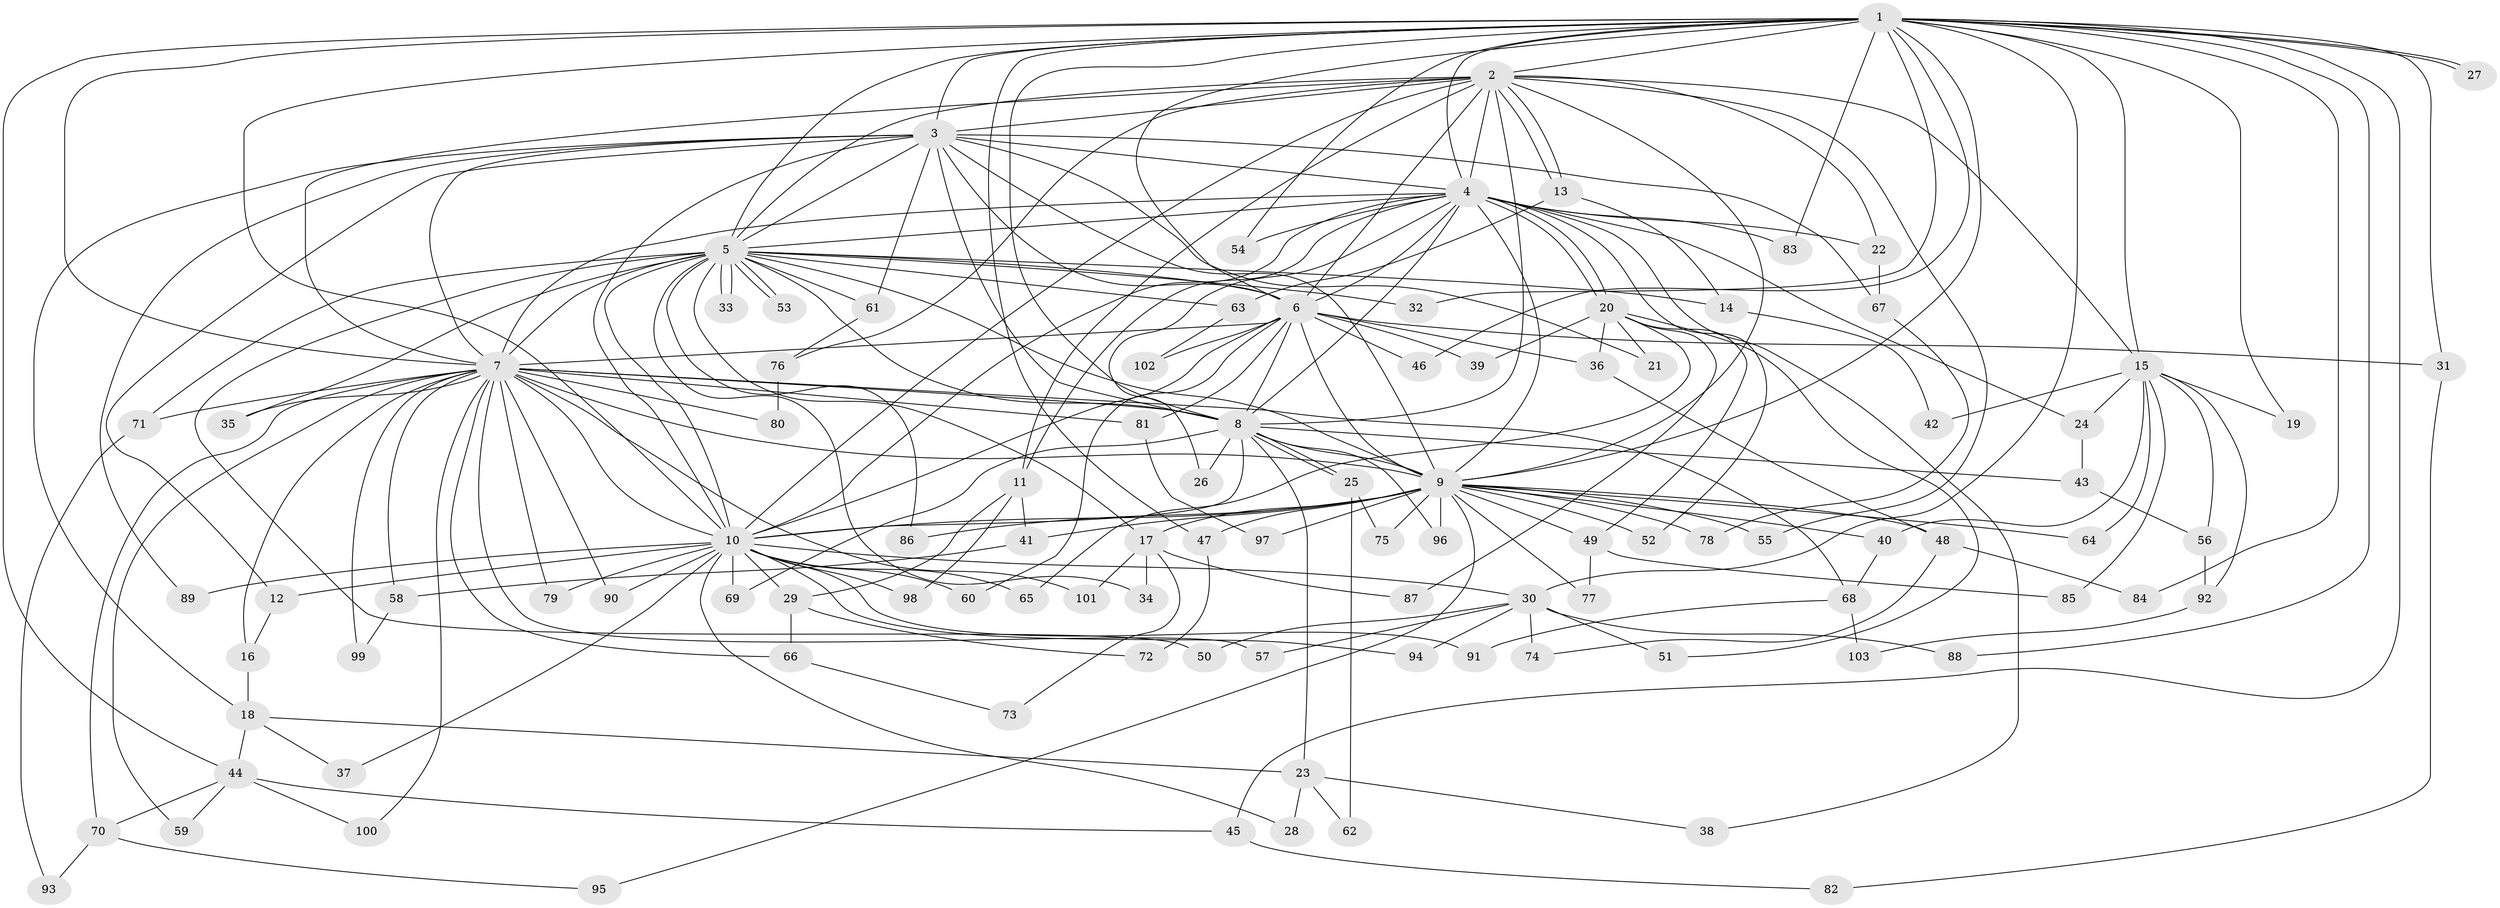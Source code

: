 // coarse degree distribution, {16: 0.0392156862745098, 4: 0.0784313725490196, 2: 0.5098039215686274, 3: 0.13725490196078433, 1: 0.11764705882352941, 6: 0.0196078431372549, 5: 0.0392156862745098, 20: 0.0196078431372549, 23: 0.0196078431372549, 8: 0.0196078431372549}
// Generated by graph-tools (version 1.1) at 2025/49/03/04/25 21:49:48]
// undirected, 103 vertices, 231 edges
graph export_dot {
graph [start="1"]
  node [color=gray90,style=filled];
  1;
  2;
  3;
  4;
  5;
  6;
  7;
  8;
  9;
  10;
  11;
  12;
  13;
  14;
  15;
  16;
  17;
  18;
  19;
  20;
  21;
  22;
  23;
  24;
  25;
  26;
  27;
  28;
  29;
  30;
  31;
  32;
  33;
  34;
  35;
  36;
  37;
  38;
  39;
  40;
  41;
  42;
  43;
  44;
  45;
  46;
  47;
  48;
  49;
  50;
  51;
  52;
  53;
  54;
  55;
  56;
  57;
  58;
  59;
  60;
  61;
  62;
  63;
  64;
  65;
  66;
  67;
  68;
  69;
  70;
  71;
  72;
  73;
  74;
  75;
  76;
  77;
  78;
  79;
  80;
  81;
  82;
  83;
  84;
  85;
  86;
  87;
  88;
  89;
  90;
  91;
  92;
  93;
  94;
  95;
  96;
  97;
  98;
  99;
  100;
  101;
  102;
  103;
  1 -- 2;
  1 -- 3;
  1 -- 4;
  1 -- 5;
  1 -- 6;
  1 -- 7;
  1 -- 8;
  1 -- 9;
  1 -- 10;
  1 -- 15;
  1 -- 19;
  1 -- 27;
  1 -- 27;
  1 -- 30;
  1 -- 31;
  1 -- 32;
  1 -- 44;
  1 -- 45;
  1 -- 46;
  1 -- 47;
  1 -- 54;
  1 -- 83;
  1 -- 84;
  1 -- 88;
  2 -- 3;
  2 -- 4;
  2 -- 5;
  2 -- 6;
  2 -- 7;
  2 -- 8;
  2 -- 9;
  2 -- 10;
  2 -- 11;
  2 -- 13;
  2 -- 13;
  2 -- 15;
  2 -- 22;
  2 -- 55;
  2 -- 76;
  3 -- 4;
  3 -- 5;
  3 -- 6;
  3 -- 7;
  3 -- 8;
  3 -- 9;
  3 -- 10;
  3 -- 12;
  3 -- 18;
  3 -- 21;
  3 -- 61;
  3 -- 67;
  3 -- 89;
  4 -- 5;
  4 -- 6;
  4 -- 7;
  4 -- 8;
  4 -- 9;
  4 -- 10;
  4 -- 11;
  4 -- 20;
  4 -- 20;
  4 -- 22;
  4 -- 24;
  4 -- 26;
  4 -- 38;
  4 -- 52;
  4 -- 54;
  4 -- 83;
  5 -- 6;
  5 -- 7;
  5 -- 8;
  5 -- 9;
  5 -- 10;
  5 -- 14;
  5 -- 17;
  5 -- 32;
  5 -- 33;
  5 -- 33;
  5 -- 34;
  5 -- 35;
  5 -- 50;
  5 -- 53;
  5 -- 53;
  5 -- 61;
  5 -- 63;
  5 -- 71;
  5 -- 86;
  6 -- 7;
  6 -- 8;
  6 -- 9;
  6 -- 10;
  6 -- 31;
  6 -- 36;
  6 -- 39;
  6 -- 46;
  6 -- 60;
  6 -- 81;
  6 -- 102;
  7 -- 8;
  7 -- 9;
  7 -- 10;
  7 -- 16;
  7 -- 35;
  7 -- 57;
  7 -- 58;
  7 -- 59;
  7 -- 66;
  7 -- 68;
  7 -- 70;
  7 -- 71;
  7 -- 79;
  7 -- 80;
  7 -- 81;
  7 -- 90;
  7 -- 99;
  7 -- 100;
  7 -- 101;
  8 -- 9;
  8 -- 10;
  8 -- 23;
  8 -- 25;
  8 -- 25;
  8 -- 26;
  8 -- 43;
  8 -- 69;
  8 -- 96;
  9 -- 10;
  9 -- 17;
  9 -- 40;
  9 -- 41;
  9 -- 47;
  9 -- 48;
  9 -- 49;
  9 -- 52;
  9 -- 55;
  9 -- 64;
  9 -- 75;
  9 -- 77;
  9 -- 78;
  9 -- 86;
  9 -- 95;
  9 -- 96;
  9 -- 97;
  10 -- 12;
  10 -- 28;
  10 -- 29;
  10 -- 30;
  10 -- 37;
  10 -- 60;
  10 -- 65;
  10 -- 69;
  10 -- 79;
  10 -- 89;
  10 -- 90;
  10 -- 91;
  10 -- 94;
  10 -- 98;
  11 -- 29;
  11 -- 41;
  11 -- 98;
  12 -- 16;
  13 -- 14;
  13 -- 63;
  14 -- 42;
  15 -- 19;
  15 -- 24;
  15 -- 40;
  15 -- 42;
  15 -- 56;
  15 -- 64;
  15 -- 85;
  15 -- 92;
  16 -- 18;
  17 -- 34;
  17 -- 73;
  17 -- 87;
  17 -- 101;
  18 -- 23;
  18 -- 37;
  18 -- 44;
  20 -- 21;
  20 -- 36;
  20 -- 39;
  20 -- 49;
  20 -- 51;
  20 -- 65;
  20 -- 87;
  22 -- 67;
  23 -- 28;
  23 -- 38;
  23 -- 62;
  24 -- 43;
  25 -- 62;
  25 -- 75;
  29 -- 66;
  29 -- 72;
  30 -- 50;
  30 -- 51;
  30 -- 57;
  30 -- 74;
  30 -- 88;
  30 -- 94;
  31 -- 82;
  36 -- 48;
  40 -- 68;
  41 -- 58;
  43 -- 56;
  44 -- 45;
  44 -- 59;
  44 -- 70;
  44 -- 100;
  45 -- 82;
  47 -- 72;
  48 -- 74;
  48 -- 84;
  49 -- 77;
  49 -- 85;
  56 -- 92;
  58 -- 99;
  61 -- 76;
  63 -- 102;
  66 -- 73;
  67 -- 78;
  68 -- 91;
  68 -- 103;
  70 -- 93;
  70 -- 95;
  71 -- 93;
  76 -- 80;
  81 -- 97;
  92 -- 103;
}
